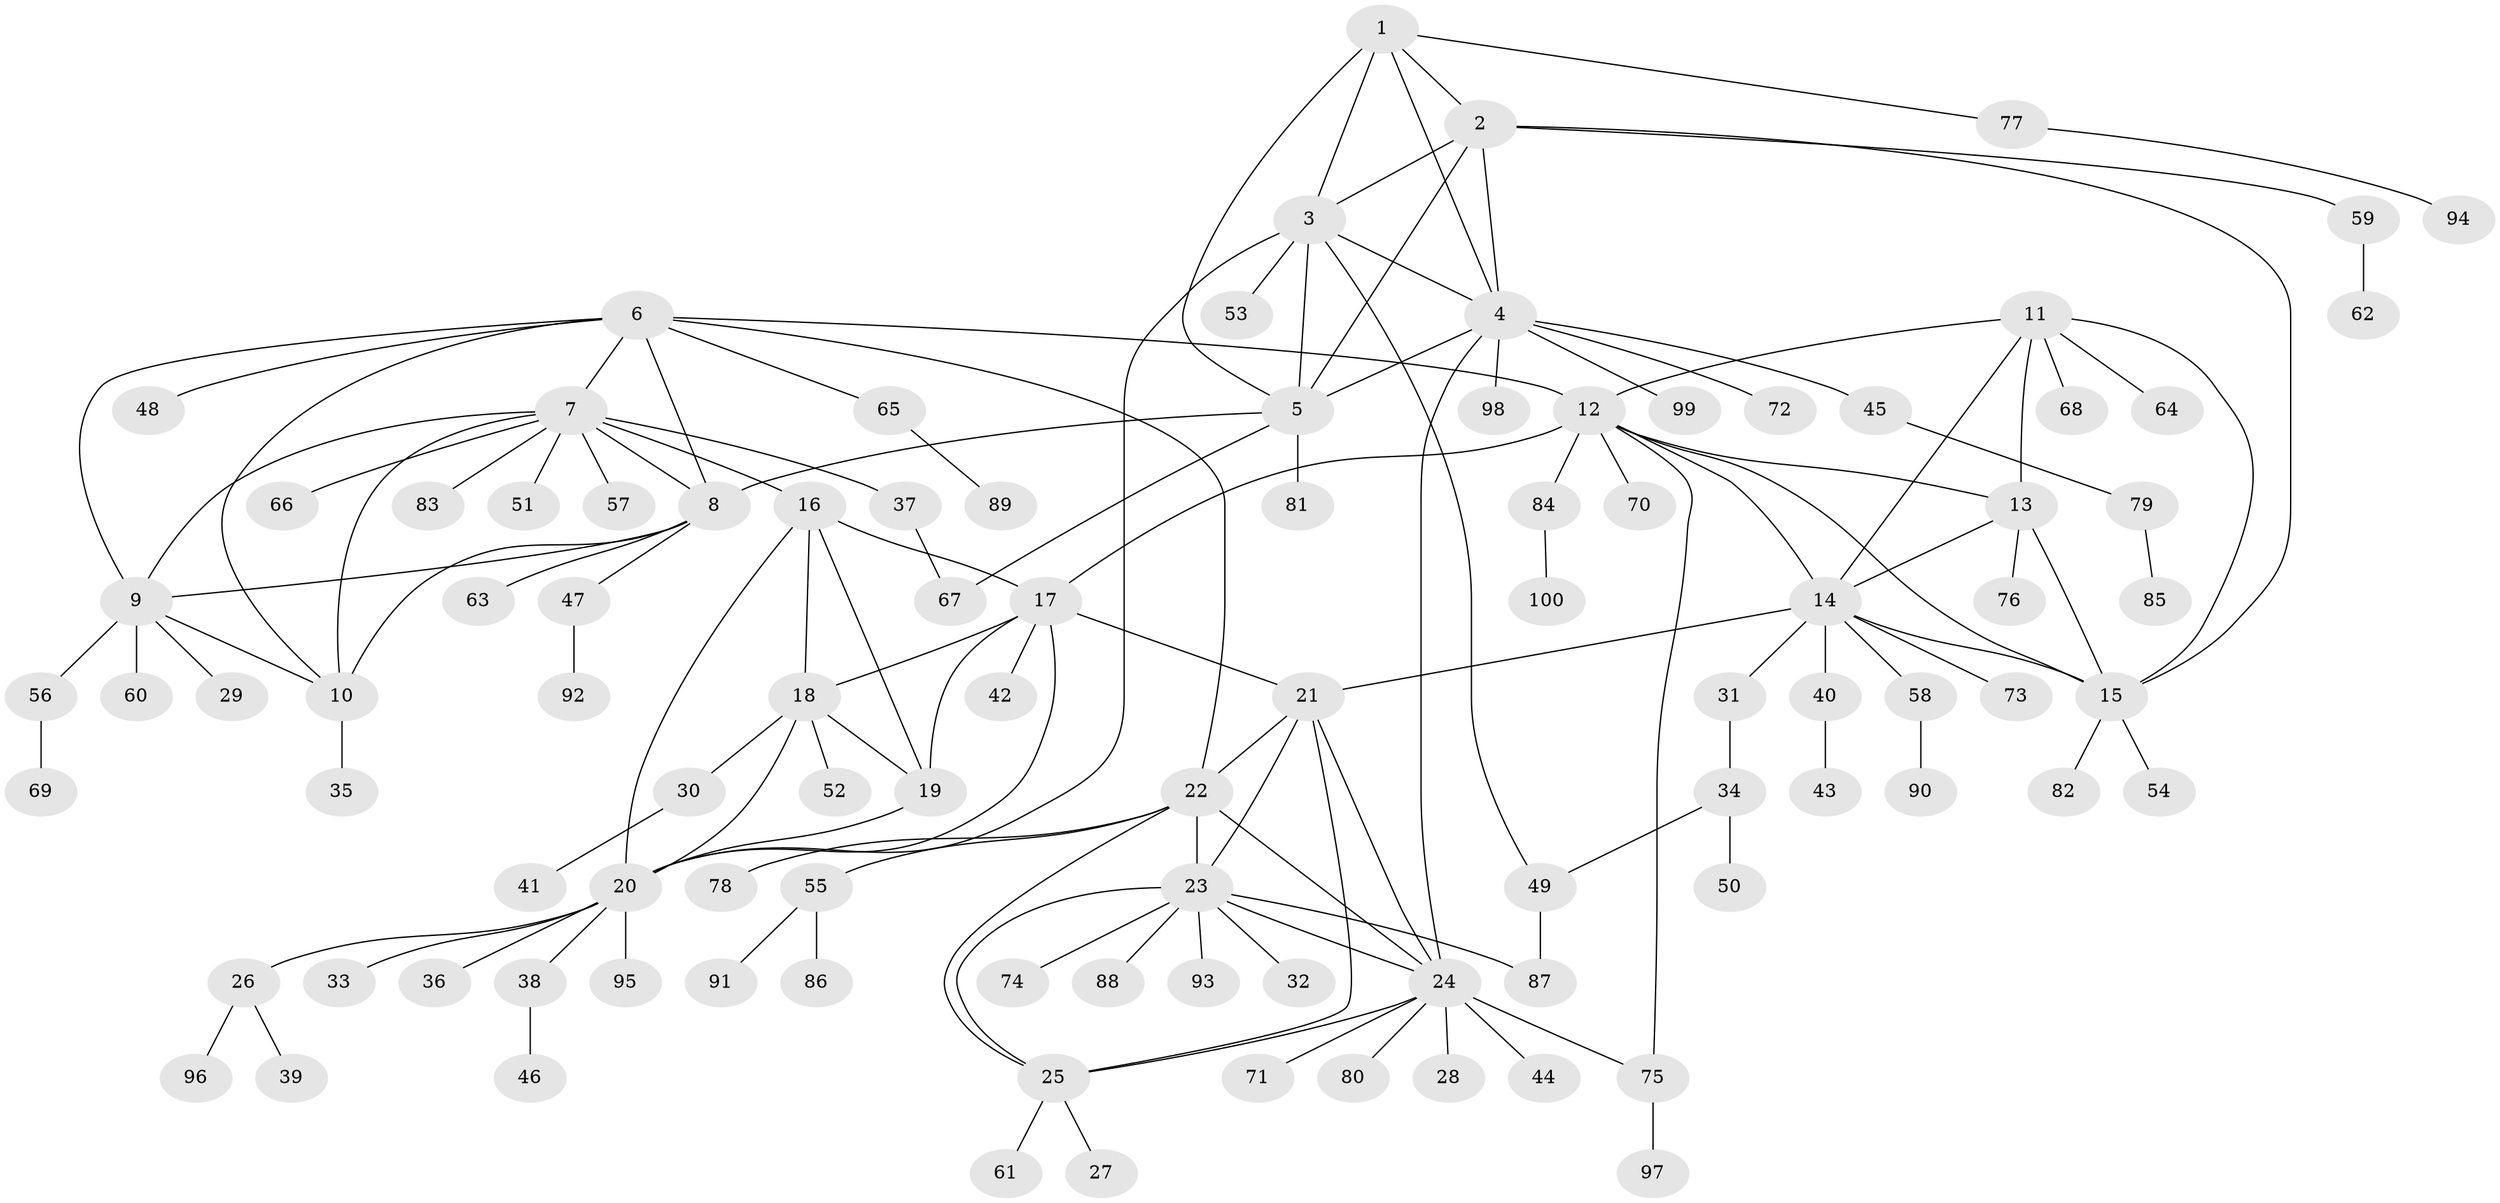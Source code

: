 // Generated by graph-tools (version 1.1) at 2025/37/03/09/25 02:37:12]
// undirected, 100 vertices, 139 edges
graph export_dot {
graph [start="1"]
  node [color=gray90,style=filled];
  1;
  2;
  3;
  4;
  5;
  6;
  7;
  8;
  9;
  10;
  11;
  12;
  13;
  14;
  15;
  16;
  17;
  18;
  19;
  20;
  21;
  22;
  23;
  24;
  25;
  26;
  27;
  28;
  29;
  30;
  31;
  32;
  33;
  34;
  35;
  36;
  37;
  38;
  39;
  40;
  41;
  42;
  43;
  44;
  45;
  46;
  47;
  48;
  49;
  50;
  51;
  52;
  53;
  54;
  55;
  56;
  57;
  58;
  59;
  60;
  61;
  62;
  63;
  64;
  65;
  66;
  67;
  68;
  69;
  70;
  71;
  72;
  73;
  74;
  75;
  76;
  77;
  78;
  79;
  80;
  81;
  82;
  83;
  84;
  85;
  86;
  87;
  88;
  89;
  90;
  91;
  92;
  93;
  94;
  95;
  96;
  97;
  98;
  99;
  100;
  1 -- 2;
  1 -- 3;
  1 -- 4;
  1 -- 5;
  1 -- 77;
  2 -- 3;
  2 -- 4;
  2 -- 5;
  2 -- 15;
  2 -- 59;
  3 -- 4;
  3 -- 5;
  3 -- 20;
  3 -- 49;
  3 -- 53;
  4 -- 5;
  4 -- 24;
  4 -- 45;
  4 -- 72;
  4 -- 98;
  4 -- 99;
  5 -- 8;
  5 -- 67;
  5 -- 81;
  6 -- 7;
  6 -- 8;
  6 -- 9;
  6 -- 10;
  6 -- 12;
  6 -- 22;
  6 -- 48;
  6 -- 65;
  7 -- 8;
  7 -- 9;
  7 -- 10;
  7 -- 16;
  7 -- 37;
  7 -- 51;
  7 -- 57;
  7 -- 66;
  7 -- 83;
  8 -- 9;
  8 -- 10;
  8 -- 47;
  8 -- 63;
  9 -- 10;
  9 -- 29;
  9 -- 56;
  9 -- 60;
  10 -- 35;
  11 -- 12;
  11 -- 13;
  11 -- 14;
  11 -- 15;
  11 -- 64;
  11 -- 68;
  12 -- 13;
  12 -- 14;
  12 -- 15;
  12 -- 17;
  12 -- 70;
  12 -- 75;
  12 -- 84;
  13 -- 14;
  13 -- 15;
  13 -- 76;
  14 -- 15;
  14 -- 21;
  14 -- 31;
  14 -- 40;
  14 -- 58;
  14 -- 73;
  15 -- 54;
  15 -- 82;
  16 -- 17;
  16 -- 18;
  16 -- 19;
  16 -- 20;
  17 -- 18;
  17 -- 19;
  17 -- 20;
  17 -- 21;
  17 -- 42;
  18 -- 19;
  18 -- 20;
  18 -- 30;
  18 -- 52;
  19 -- 20;
  20 -- 26;
  20 -- 33;
  20 -- 36;
  20 -- 38;
  20 -- 95;
  21 -- 22;
  21 -- 23;
  21 -- 24;
  21 -- 25;
  22 -- 23;
  22 -- 24;
  22 -- 25;
  22 -- 55;
  22 -- 78;
  23 -- 24;
  23 -- 25;
  23 -- 32;
  23 -- 74;
  23 -- 87;
  23 -- 88;
  23 -- 93;
  24 -- 25;
  24 -- 28;
  24 -- 44;
  24 -- 71;
  24 -- 75;
  24 -- 80;
  25 -- 27;
  25 -- 61;
  26 -- 39;
  26 -- 96;
  30 -- 41;
  31 -- 34;
  34 -- 49;
  34 -- 50;
  37 -- 67;
  38 -- 46;
  40 -- 43;
  45 -- 79;
  47 -- 92;
  49 -- 87;
  55 -- 86;
  55 -- 91;
  56 -- 69;
  58 -- 90;
  59 -- 62;
  65 -- 89;
  75 -- 97;
  77 -- 94;
  79 -- 85;
  84 -- 100;
}
